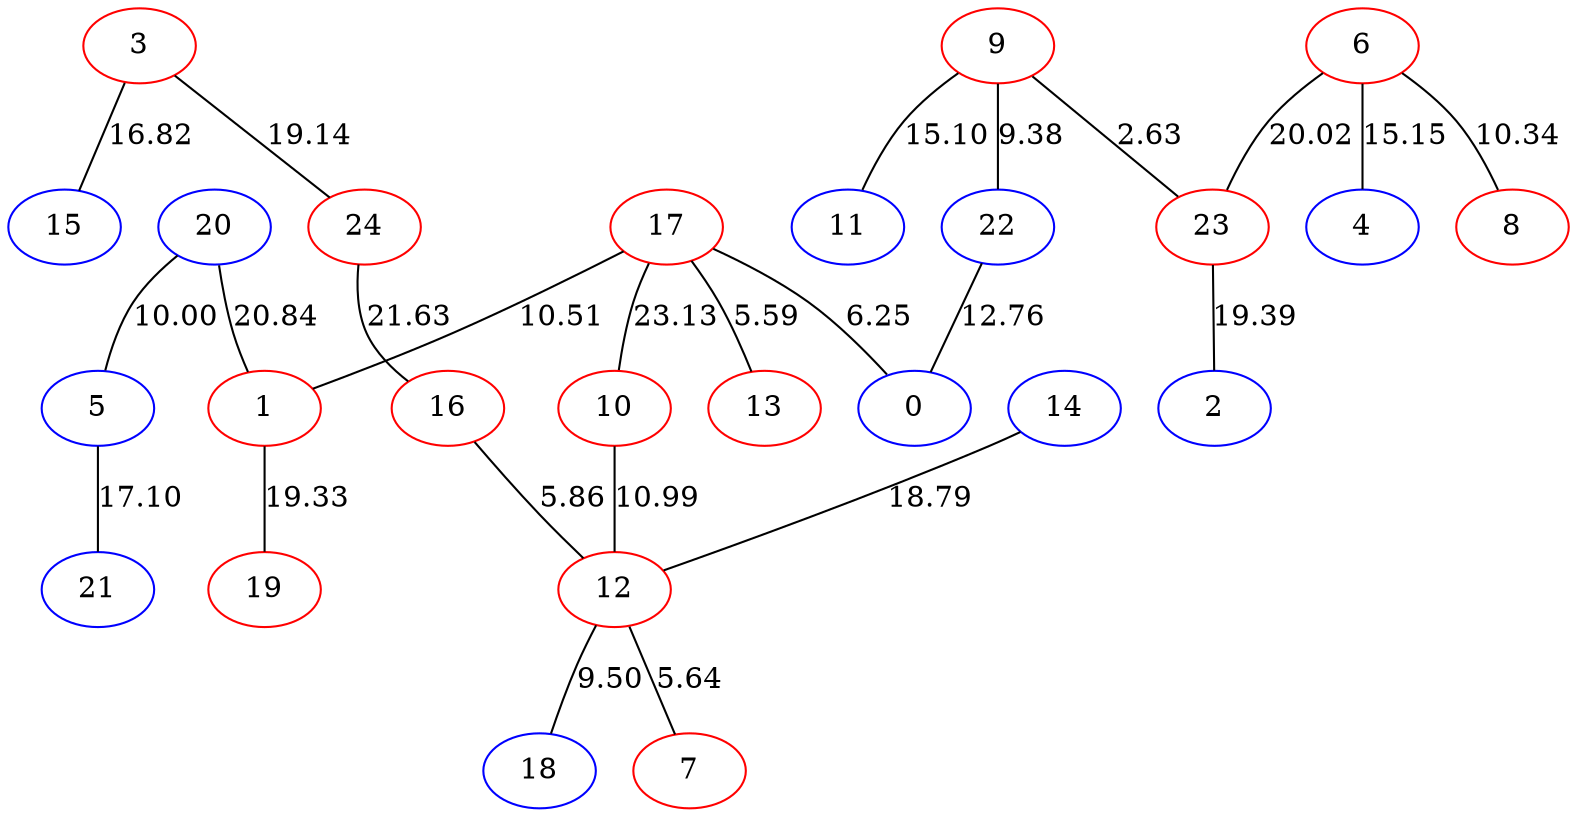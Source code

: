 graph {
22[color=blue]23[color=red]24[color=red]10[color=red]11[color=blue]12[color=red]13[color=red]14[color=blue]15[color=blue]16[color=red]17[color=red]18[color=blue]19[color=red]0[color=blue]1[color=red]2[color=blue]3[color=red]4[color=blue]5[color=blue]6[color=red]7[color=red]8[color=red]9[color=red]20[color=blue]21[color=blue]20--5[label=10.00]
9--22[label=9.38]
9--11[label=15.10]
9--23[label=2.63]
24--16[label=21.63]
20--1[label=20.84]
17--0[label=6.25]
6--4[label=15.15]
17--1[label=10.51]
22--0[label=12.76]
23--2[label=19.39]
14--12[label=18.79]
16--12[label=5.86]
17--13[label=5.59]
3--15[label=16.82]
5--21[label=17.10]
3--24[label=19.14]
10--12[label=10.99]
6--23[label=20.02]
12--18[label=9.50]
6--8[label=10.34]
17--10[label=23.13]
1--19[label=19.33]
12--7[label=5.64]
}